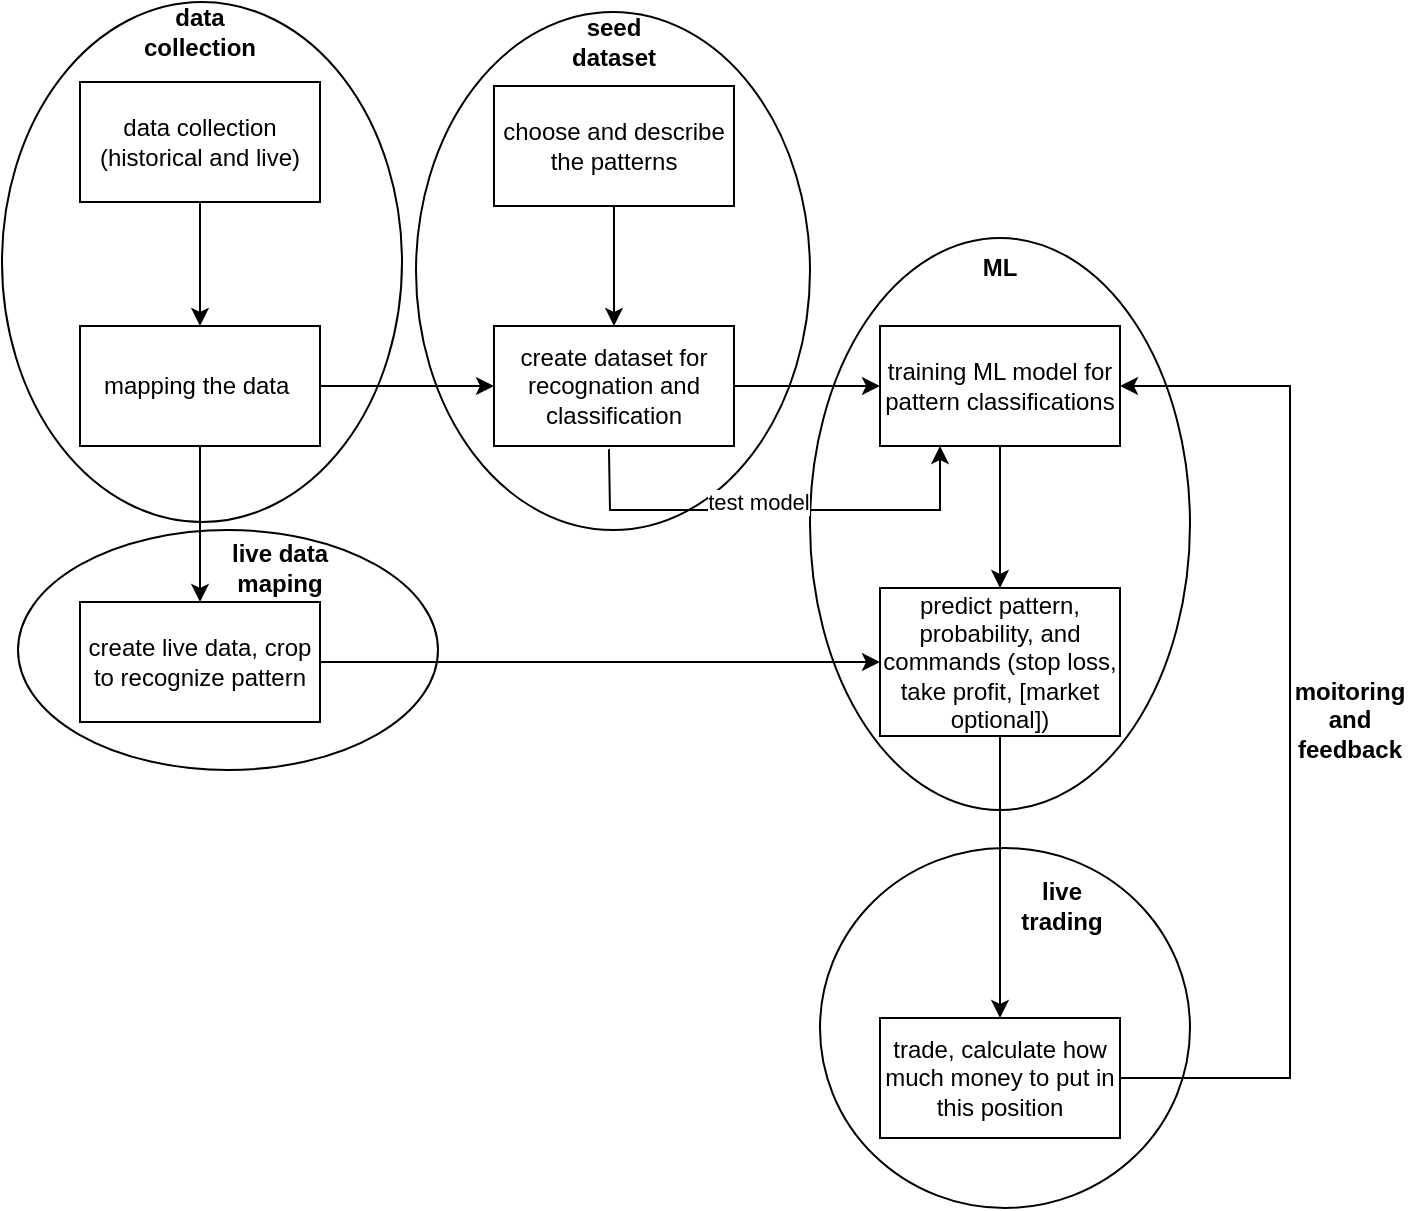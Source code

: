 <mxfile version="24.6.5" type="google">
  <diagram name="Page-1" id="WbsPFyrjvi7jCKuDYsKG">
    <mxGraphModel grid="1" page="1" gridSize="10" guides="1" tooltips="1" connect="1" arrows="1" fold="1" pageScale="1" pageWidth="850" pageHeight="1100" math="0" shadow="0">
      <root>
        <mxCell id="0" />
        <mxCell id="1" parent="0" />
        <mxCell id="e6h-Qh3uGf1CY6FK5wsZ-36" value="" style="ellipse;whiteSpace=wrap;html=1;" vertex="1" parent="1">
          <mxGeometry x="435" y="439" width="185" height="180" as="geometry" />
        </mxCell>
        <mxCell id="e6h-Qh3uGf1CY6FK5wsZ-32" value="" style="ellipse;whiteSpace=wrap;html=1;" vertex="1" parent="1">
          <mxGeometry x="34" y="280" width="210" height="120" as="geometry" />
        </mxCell>
        <mxCell id="e6h-Qh3uGf1CY6FK5wsZ-28" value="" style="ellipse;whiteSpace=wrap;html=1;" vertex="1" parent="1">
          <mxGeometry x="430" y="134" width="190" height="286" as="geometry" />
        </mxCell>
        <mxCell id="e6h-Qh3uGf1CY6FK5wsZ-27" value="" style="ellipse;whiteSpace=wrap;html=1;" vertex="1" parent="1">
          <mxGeometry x="233" y="21" width="197" height="259" as="geometry" />
        </mxCell>
        <mxCell id="e6h-Qh3uGf1CY6FK5wsZ-26" value="" style="ellipse;whiteSpace=wrap;html=1;" vertex="1" parent="1">
          <mxGeometry x="26" y="16" width="200" height="260" as="geometry" />
        </mxCell>
        <mxCell id="e6h-Qh3uGf1CY6FK5wsZ-8" style="edgeStyle=orthogonalEdgeStyle;rounded=0;orthogonalLoop=1;jettySize=auto;html=1;entryX=0.5;entryY=0;entryDx=0;entryDy=0;" edge="1" parent="1" source="e6h-Qh3uGf1CY6FK5wsZ-1" target="e6h-Qh3uGf1CY6FK5wsZ-6">
          <mxGeometry relative="1" as="geometry" />
        </mxCell>
        <mxCell id="e6h-Qh3uGf1CY6FK5wsZ-1" value="data collection (historical and live)" style="rounded=0;whiteSpace=wrap;html=1;" vertex="1" parent="1">
          <mxGeometry x="65" y="56" width="120" height="60" as="geometry" />
        </mxCell>
        <mxCell id="e6h-Qh3uGf1CY6FK5wsZ-10" value="" style="edgeStyle=orthogonalEdgeStyle;rounded=0;orthogonalLoop=1;jettySize=auto;html=1;" edge="1" parent="1" source="e6h-Qh3uGf1CY6FK5wsZ-6" target="e6h-Qh3uGf1CY6FK5wsZ-9">
          <mxGeometry relative="1" as="geometry" />
        </mxCell>
        <mxCell id="e6h-Qh3uGf1CY6FK5wsZ-12" value="" style="edgeStyle=orthogonalEdgeStyle;rounded=0;orthogonalLoop=1;jettySize=auto;html=1;" edge="1" parent="1" source="e6h-Qh3uGf1CY6FK5wsZ-6" target="e6h-Qh3uGf1CY6FK5wsZ-11">
          <mxGeometry relative="1" as="geometry" />
        </mxCell>
        <mxCell id="e6h-Qh3uGf1CY6FK5wsZ-6" value="mapping the data&amp;nbsp;" style="rounded=0;whiteSpace=wrap;html=1;" vertex="1" parent="1">
          <mxGeometry x="65" y="178" width="120" height="60" as="geometry" />
        </mxCell>
        <mxCell id="e6h-Qh3uGf1CY6FK5wsZ-14" value="" style="edgeStyle=orthogonalEdgeStyle;rounded=0;orthogonalLoop=1;jettySize=auto;html=1;" edge="1" parent="1" source="e6h-Qh3uGf1CY6FK5wsZ-9" target="e6h-Qh3uGf1CY6FK5wsZ-13">
          <mxGeometry relative="1" as="geometry" />
        </mxCell>
        <mxCell id="e6h-Qh3uGf1CY6FK5wsZ-9" value="create dataset for recognation and classification" style="whiteSpace=wrap;html=1;rounded=0;" vertex="1" parent="1">
          <mxGeometry x="272" y="178" width="120" height="60" as="geometry" />
        </mxCell>
        <mxCell id="e6h-Qh3uGf1CY6FK5wsZ-17" style="edgeStyle=orthogonalEdgeStyle;rounded=0;orthogonalLoop=1;jettySize=auto;html=1;entryX=0;entryY=0.5;entryDx=0;entryDy=0;" edge="1" parent="1" source="e6h-Qh3uGf1CY6FK5wsZ-11" target="e6h-Qh3uGf1CY6FK5wsZ-15">
          <mxGeometry relative="1" as="geometry" />
        </mxCell>
        <mxCell id="e6h-Qh3uGf1CY6FK5wsZ-11" value="create live data, crop to recognize pattern" style="whiteSpace=wrap;html=1;rounded=0;" vertex="1" parent="1">
          <mxGeometry x="65" y="316" width="120" height="60" as="geometry" />
        </mxCell>
        <mxCell id="e6h-Qh3uGf1CY6FK5wsZ-16" value="" style="edgeStyle=orthogonalEdgeStyle;rounded=0;orthogonalLoop=1;jettySize=auto;html=1;" edge="1" parent="1" source="e6h-Qh3uGf1CY6FK5wsZ-13" target="e6h-Qh3uGf1CY6FK5wsZ-15">
          <mxGeometry relative="1" as="geometry" />
        </mxCell>
        <mxCell id="e6h-Qh3uGf1CY6FK5wsZ-13" value="training ML model for pattern classifications" style="whiteSpace=wrap;html=1;rounded=0;" vertex="1" parent="1">
          <mxGeometry x="465" y="178" width="120" height="60" as="geometry" />
        </mxCell>
        <mxCell id="e6h-Qh3uGf1CY6FK5wsZ-35" value="" style="edgeStyle=orthogonalEdgeStyle;rounded=0;orthogonalLoop=1;jettySize=auto;html=1;" edge="1" parent="1" source="e6h-Qh3uGf1CY6FK5wsZ-15" target="e6h-Qh3uGf1CY6FK5wsZ-34">
          <mxGeometry relative="1" as="geometry" />
        </mxCell>
        <mxCell id="e6h-Qh3uGf1CY6FK5wsZ-15" value="predict pattern, probability, and commands (stop loss, take profit, [market optional])" style="rounded=0;whiteSpace=wrap;html=1;" vertex="1" parent="1">
          <mxGeometry x="465" y="309" width="120" height="74" as="geometry" />
        </mxCell>
        <mxCell id="e6h-Qh3uGf1CY6FK5wsZ-19" style="edgeStyle=orthogonalEdgeStyle;rounded=0;orthogonalLoop=1;jettySize=auto;html=1;entryX=0.5;entryY=0;entryDx=0;entryDy=0;" edge="1" parent="1" source="e6h-Qh3uGf1CY6FK5wsZ-18" target="e6h-Qh3uGf1CY6FK5wsZ-9">
          <mxGeometry relative="1" as="geometry" />
        </mxCell>
        <mxCell id="e6h-Qh3uGf1CY6FK5wsZ-18" value="choose and describe the patterns" style="rounded=0;whiteSpace=wrap;html=1;" vertex="1" parent="1">
          <mxGeometry x="272" y="58" width="120" height="60" as="geometry" />
        </mxCell>
        <mxCell id="e6h-Qh3uGf1CY6FK5wsZ-21" value="" style="endArrow=classic;html=1;rounded=0;entryX=0.25;entryY=1;entryDx=0;entryDy=0;exitX=0.479;exitY=1.026;exitDx=0;exitDy=0;exitPerimeter=0;" edge="1" parent="1">
          <mxGeometry relative="1" as="geometry">
            <mxPoint x="329.48" y="239.56" as="sourcePoint" />
            <mxPoint x="495" y="238" as="targetPoint" />
            <Array as="points">
              <mxPoint x="330" y="270" />
              <mxPoint x="495" y="270" />
            </Array>
          </mxGeometry>
        </mxCell>
        <mxCell id="e6h-Qh3uGf1CY6FK5wsZ-22" value="test model" style="edgeLabel;resizable=0;html=1;;align=center;verticalAlign=middle;" connectable="0" vertex="1" parent="e6h-Qh3uGf1CY6FK5wsZ-21">
          <mxGeometry relative="1" as="geometry">
            <mxPoint x="-9" y="-4" as="offset" />
          </mxGeometry>
        </mxCell>
        <mxCell id="e6h-Qh3uGf1CY6FK5wsZ-29" value="data collection" style="text;html=1;align=center;verticalAlign=middle;whiteSpace=wrap;rounded=0;fontStyle=1" vertex="1" parent="1">
          <mxGeometry x="95" y="16" width="60" height="30" as="geometry" />
        </mxCell>
        <mxCell id="e6h-Qh3uGf1CY6FK5wsZ-30" value="&lt;b&gt;seed dataset&lt;/b&gt;" style="text;html=1;align=center;verticalAlign=middle;whiteSpace=wrap;rounded=0;" vertex="1" parent="1">
          <mxGeometry x="302" y="21" width="60" height="30" as="geometry" />
        </mxCell>
        <mxCell id="e6h-Qh3uGf1CY6FK5wsZ-31" value="&lt;b&gt;ML&lt;/b&gt;" style="text;html=1;align=center;verticalAlign=middle;whiteSpace=wrap;rounded=0;" vertex="1" parent="1">
          <mxGeometry x="495" y="134" width="60" height="30" as="geometry" />
        </mxCell>
        <mxCell id="e6h-Qh3uGf1CY6FK5wsZ-33" value="&lt;b&gt;live data maping&lt;/b&gt;" style="text;html=1;align=center;verticalAlign=middle;whiteSpace=wrap;rounded=0;" vertex="1" parent="1">
          <mxGeometry x="135" y="284" width="60" height="30" as="geometry" />
        </mxCell>
        <mxCell id="e6h-Qh3uGf1CY6FK5wsZ-38" style="edgeStyle=orthogonalEdgeStyle;rounded=0;orthogonalLoop=1;jettySize=auto;html=1;entryX=1;entryY=0.5;entryDx=0;entryDy=0;" edge="1" parent="1" source="e6h-Qh3uGf1CY6FK5wsZ-34" target="e6h-Qh3uGf1CY6FK5wsZ-13">
          <mxGeometry relative="1" as="geometry">
            <mxPoint x="710" y="210" as="targetPoint" />
            <Array as="points">
              <mxPoint x="670" y="554" />
              <mxPoint x="670" y="208" />
            </Array>
          </mxGeometry>
        </mxCell>
        <mxCell id="e6h-Qh3uGf1CY6FK5wsZ-34" value="trade, calculate how much money to put in this position" style="whiteSpace=wrap;html=1;rounded=0;" vertex="1" parent="1">
          <mxGeometry x="465" y="524" width="120" height="60" as="geometry" />
        </mxCell>
        <mxCell id="e6h-Qh3uGf1CY6FK5wsZ-37" value="live trading" style="text;html=1;align=center;verticalAlign=middle;whiteSpace=wrap;rounded=0;fontStyle=1" vertex="1" parent="1">
          <mxGeometry x="526" y="453" width="60" height="30" as="geometry" />
        </mxCell>
        <mxCell id="e6h-Qh3uGf1CY6FK5wsZ-39" value="moitoring and feedback" style="text;html=1;align=center;verticalAlign=middle;whiteSpace=wrap;rounded=0;fontStyle=1" vertex="1" parent="1">
          <mxGeometry x="670" y="360" width="60" height="30" as="geometry" />
        </mxCell>
      </root>
    </mxGraphModel>
  </diagram>
</mxfile>
